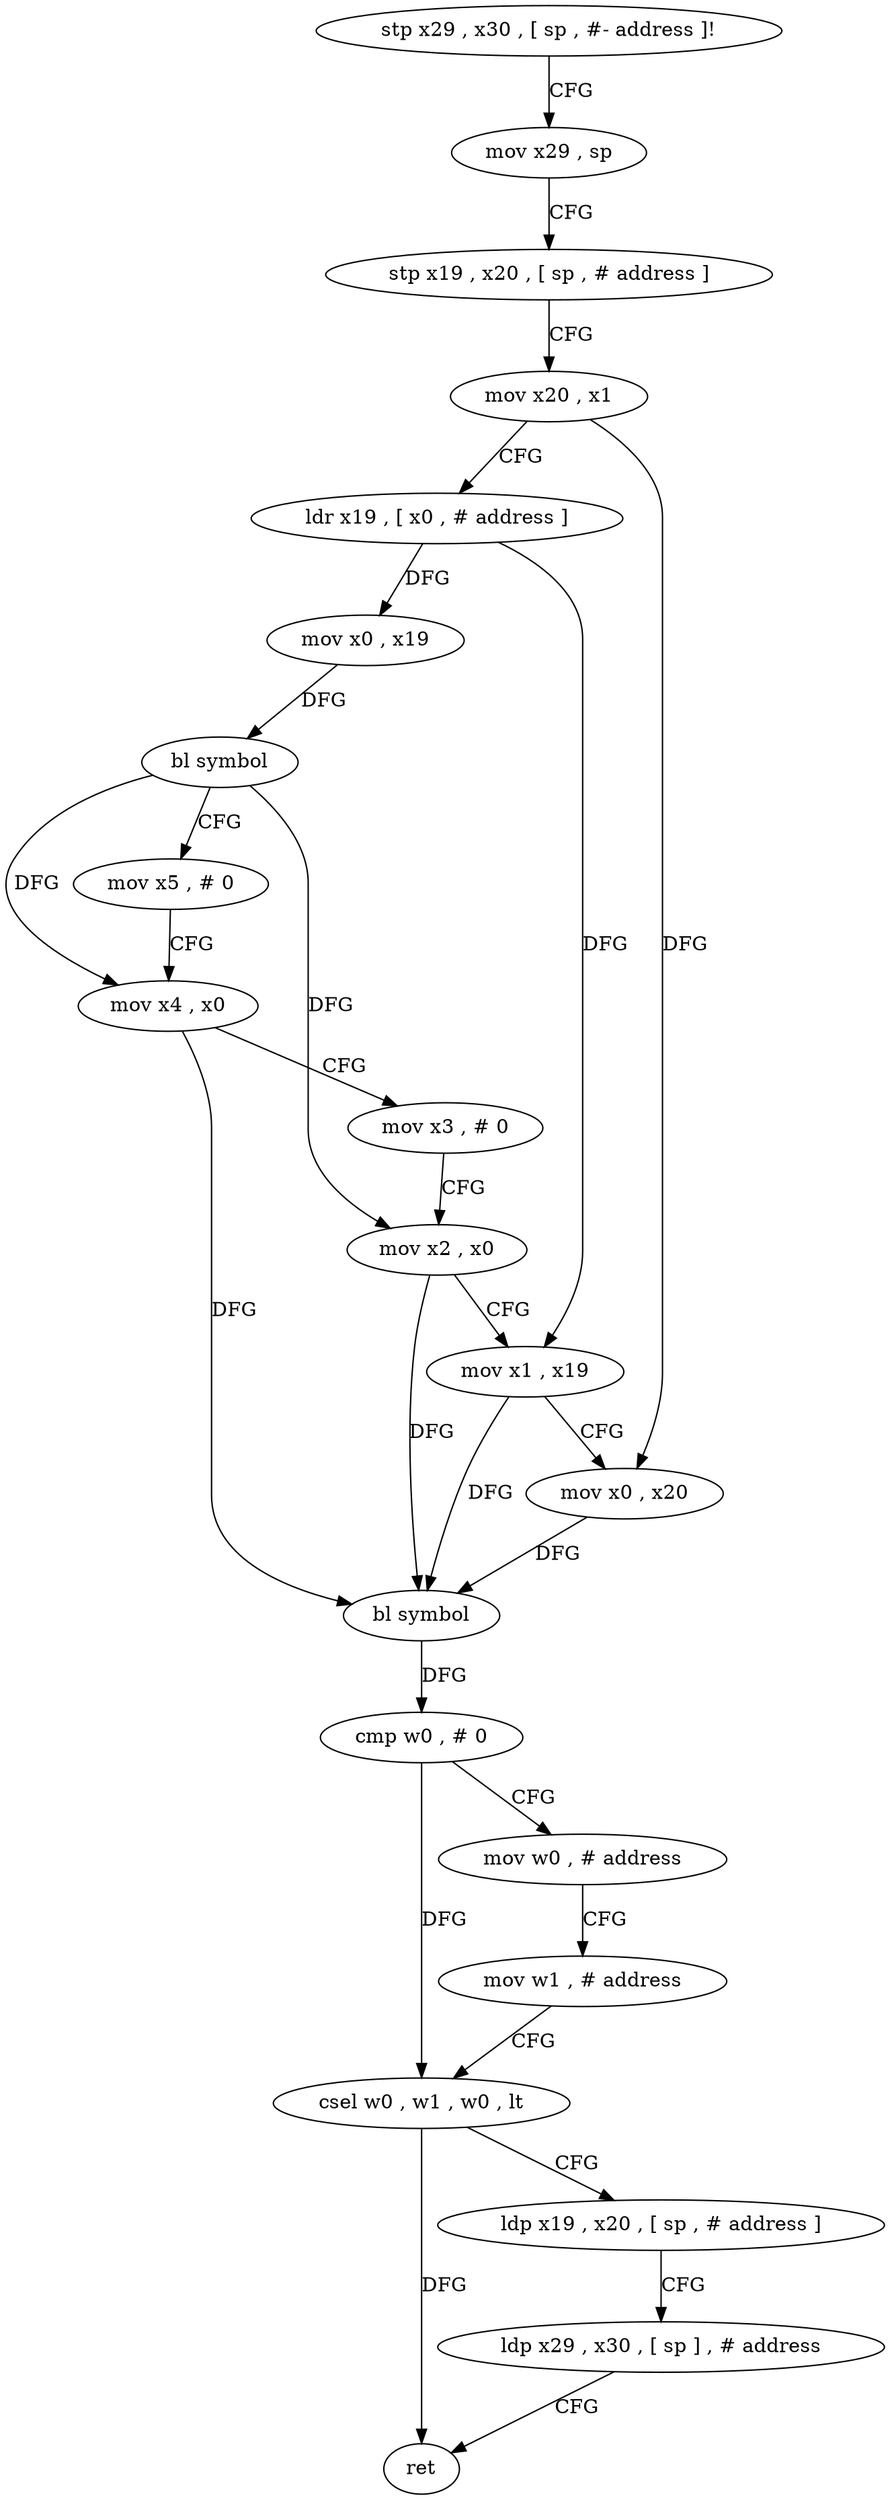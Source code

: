 digraph "func" {
"4206448" [label = "stp x29 , x30 , [ sp , #- address ]!" ]
"4206452" [label = "mov x29 , sp" ]
"4206456" [label = "stp x19 , x20 , [ sp , # address ]" ]
"4206460" [label = "mov x20 , x1" ]
"4206464" [label = "ldr x19 , [ x0 , # address ]" ]
"4206468" [label = "mov x0 , x19" ]
"4206472" [label = "bl symbol" ]
"4206476" [label = "mov x5 , # 0" ]
"4206480" [label = "mov x4 , x0" ]
"4206484" [label = "mov x3 , # 0" ]
"4206488" [label = "mov x2 , x0" ]
"4206492" [label = "mov x1 , x19" ]
"4206496" [label = "mov x0 , x20" ]
"4206500" [label = "bl symbol" ]
"4206504" [label = "cmp w0 , # 0" ]
"4206508" [label = "mov w0 , # address" ]
"4206512" [label = "mov w1 , # address" ]
"4206516" [label = "csel w0 , w1 , w0 , lt" ]
"4206520" [label = "ldp x19 , x20 , [ sp , # address ]" ]
"4206524" [label = "ldp x29 , x30 , [ sp ] , # address" ]
"4206528" [label = "ret" ]
"4206448" -> "4206452" [ label = "CFG" ]
"4206452" -> "4206456" [ label = "CFG" ]
"4206456" -> "4206460" [ label = "CFG" ]
"4206460" -> "4206464" [ label = "CFG" ]
"4206460" -> "4206496" [ label = "DFG" ]
"4206464" -> "4206468" [ label = "DFG" ]
"4206464" -> "4206492" [ label = "DFG" ]
"4206468" -> "4206472" [ label = "DFG" ]
"4206472" -> "4206476" [ label = "CFG" ]
"4206472" -> "4206480" [ label = "DFG" ]
"4206472" -> "4206488" [ label = "DFG" ]
"4206476" -> "4206480" [ label = "CFG" ]
"4206480" -> "4206484" [ label = "CFG" ]
"4206480" -> "4206500" [ label = "DFG" ]
"4206484" -> "4206488" [ label = "CFG" ]
"4206488" -> "4206492" [ label = "CFG" ]
"4206488" -> "4206500" [ label = "DFG" ]
"4206492" -> "4206496" [ label = "CFG" ]
"4206492" -> "4206500" [ label = "DFG" ]
"4206496" -> "4206500" [ label = "DFG" ]
"4206500" -> "4206504" [ label = "DFG" ]
"4206504" -> "4206508" [ label = "CFG" ]
"4206504" -> "4206516" [ label = "DFG" ]
"4206508" -> "4206512" [ label = "CFG" ]
"4206512" -> "4206516" [ label = "CFG" ]
"4206516" -> "4206520" [ label = "CFG" ]
"4206516" -> "4206528" [ label = "DFG" ]
"4206520" -> "4206524" [ label = "CFG" ]
"4206524" -> "4206528" [ label = "CFG" ]
}

